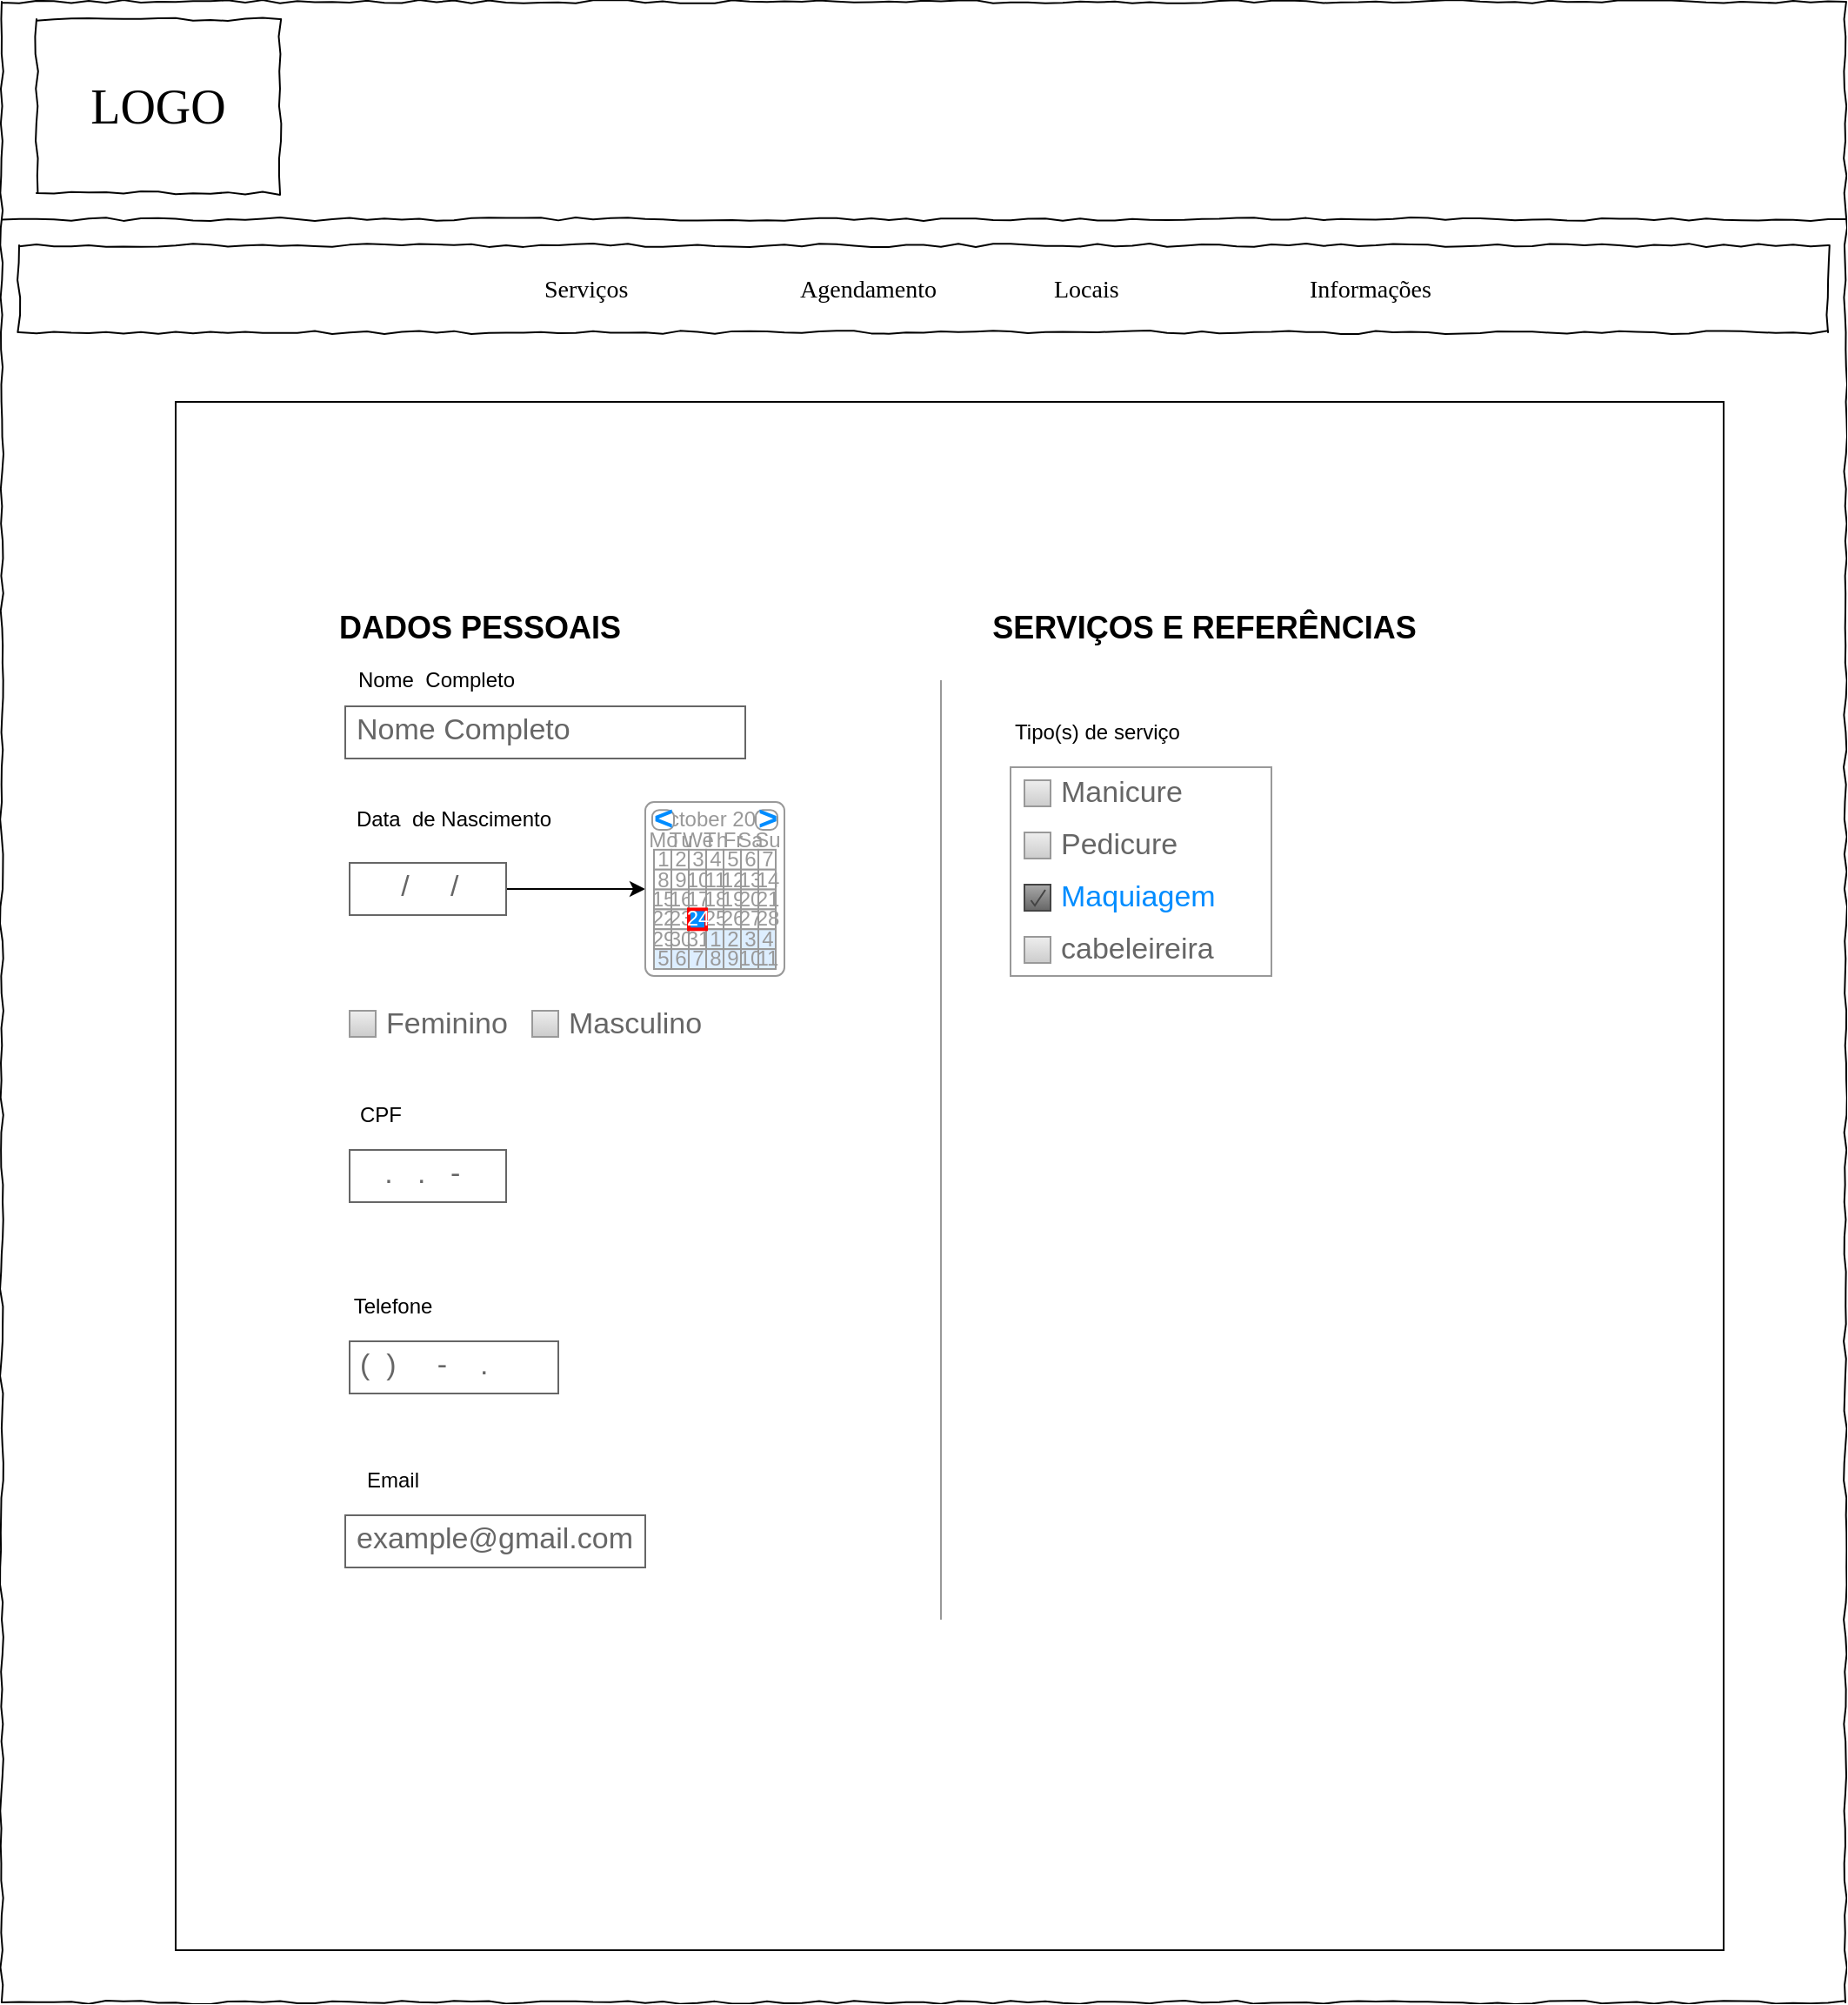 <mxfile version="12.8.8" type="github">
  <diagram name="Page-1" id="03018318-947c-dd8e-b7a3-06fadd420f32">
    <mxGraphModel dx="1108" dy="482" grid="1" gridSize="10" guides="1" tooltips="1" connect="1" arrows="1" fold="1" page="1" pageScale="1" pageWidth="1100" pageHeight="850" background="#ffffff" math="0" shadow="0">
      <root>
        <mxCell id="0" />
        <mxCell id="1" parent="0" />
        <mxCell id="677b7b8949515195-1" value="" style="whiteSpace=wrap;html=1;rounded=0;shadow=0;labelBackgroundColor=none;strokeColor=#000000;strokeWidth=1;fillColor=none;fontFamily=Verdana;fontSize=12;fontColor=#000000;align=center;comic=1;" parent="1" vertex="1">
          <mxGeometry x="20" y="20" width="1060" height="1150" as="geometry" />
        </mxCell>
        <mxCell id="677b7b8949515195-2" value="LOGO" style="whiteSpace=wrap;html=1;rounded=0;shadow=0;labelBackgroundColor=none;strokeWidth=1;fontFamily=Verdana;fontSize=28;align=center;comic=1;" parent="1" vertex="1">
          <mxGeometry x="40" y="30" width="140" height="100" as="geometry" />
        </mxCell>
        <mxCell id="677b7b8949515195-9" value="" style="line;strokeWidth=1;html=1;rounded=0;shadow=0;labelBackgroundColor=none;fillColor=none;fontFamily=Verdana;fontSize=14;fontColor=#000000;align=center;comic=1;" parent="1" vertex="1">
          <mxGeometry x="20" y="140" width="1060" height="10" as="geometry" />
        </mxCell>
        <mxCell id="677b7b8949515195-10" value="" style="whiteSpace=wrap;html=1;rounded=0;shadow=0;labelBackgroundColor=none;strokeWidth=1;fillColor=none;fontFamily=Verdana;fontSize=12;align=center;comic=1;" parent="1" vertex="1">
          <mxGeometry x="30" y="160" width="1040" height="50" as="geometry" />
        </mxCell>
        <mxCell id="677b7b8949515195-11" value="Serviços&lt;br&gt;" style="text;html=1;points=[];align=left;verticalAlign=top;spacingTop=-4;fontSize=14;fontFamily=Verdana" parent="1" vertex="1">
          <mxGeometry x="330" y="175" width="60" height="20" as="geometry" />
        </mxCell>
        <mxCell id="677b7b8949515195-12" value="Agendamento" style="text;html=1;points=[];align=left;verticalAlign=top;spacingTop=-4;fontSize=14;fontFamily=Verdana" parent="1" vertex="1">
          <mxGeometry x="477" y="175" width="60" height="20" as="geometry" />
        </mxCell>
        <mxCell id="677b7b8949515195-13" value="Locais&lt;br&gt;" style="text;html=1;points=[];align=left;verticalAlign=top;spacingTop=-4;fontSize=14;fontFamily=Verdana" parent="1" vertex="1">
          <mxGeometry x="623" y="175" width="60" height="20" as="geometry" />
        </mxCell>
        <mxCell id="677b7b8949515195-14" value="Informações" style="text;html=1;points=[];align=left;verticalAlign=top;spacingTop=-4;fontSize=14;fontFamily=Verdana" parent="1" vertex="1">
          <mxGeometry x="770" y="175" width="60" height="20" as="geometry" />
        </mxCell>
        <mxCell id="rPj-FdVWAdJT3VnD7qgL-2" value="" style="whiteSpace=wrap;html=1;aspect=fixed;" vertex="1" parent="1">
          <mxGeometry x="120" y="250" width="890" height="890" as="geometry" />
        </mxCell>
        <mxCell id="rPj-FdVWAdJT3VnD7qgL-29" value="Masculino&lt;br&gt;" style="strokeWidth=1;shadow=0;dashed=0;align=center;html=1;shape=mxgraph.mockup.forms.rrect;rSize=0;fillColor=#eeeeee;strokeColor=#999999;gradientColor=#cccccc;align=left;spacingLeft=4;fontSize=17;fontColor=#666666;labelPosition=right;" vertex="1" parent="1">
          <mxGeometry x="325" y="600" width="15" height="15" as="geometry" />
        </mxCell>
        <mxCell id="rPj-FdVWAdJT3VnD7qgL-18" value="Feminino&lt;br&gt;" style="strokeWidth=1;shadow=0;dashed=0;align=center;html=1;shape=mxgraph.mockup.forms.rrect;rSize=0;fillColor=#eeeeee;strokeColor=#999999;gradientColor=#cccccc;align=left;spacingLeft=4;fontSize=17;fontColor=#666666;labelPosition=right;" vertex="1" parent="1">
          <mxGeometry x="220" y="600" width="15" height="15" as="geometry" />
        </mxCell>
        <mxCell id="rPj-FdVWAdJT3VnD7qgL-22" value="Nome Completo" style="strokeWidth=1;shadow=0;dashed=0;align=center;html=1;shape=mxgraph.mockup.text.textBox;fontColor=#666666;align=left;fontSize=17;spacingLeft=4;spacingTop=-3;strokeColor=#666666;mainText=" vertex="1" parent="1">
          <mxGeometry x="217.5" y="425" width="230" height="30" as="geometry" />
        </mxCell>
        <mxCell id="rPj-FdVWAdJT3VnD7qgL-28" value="Nome&amp;nbsp; Completo" style="text;html=1;strokeColor=none;fillColor=none;align=center;verticalAlign=middle;whiteSpace=wrap;rounded=0;" vertex="1" parent="1">
          <mxGeometry x="200" y="390" width="140" height="40" as="geometry" />
        </mxCell>
        <mxCell id="rPj-FdVWAdJT3VnD7qgL-31" value="Data&amp;nbsp; de Nascimento&lt;br&gt;" style="text;html=1;strokeColor=none;fillColor=none;align=center;verticalAlign=middle;whiteSpace=wrap;rounded=0;" vertex="1" parent="1">
          <mxGeometry x="220" y="480" width="120" height="20" as="geometry" />
        </mxCell>
        <mxCell id="rPj-FdVWAdJT3VnD7qgL-32" value="CPF" style="text;html=1;strokeColor=none;fillColor=none;align=center;verticalAlign=middle;whiteSpace=wrap;rounded=0;" vertex="1" parent="1">
          <mxGeometry x="217.5" y="650" width="40" height="20" as="geometry" />
        </mxCell>
        <mxCell id="rPj-FdVWAdJT3VnD7qgL-88" value="" style="edgeStyle=orthogonalEdgeStyle;rounded=0;orthogonalLoop=1;jettySize=auto;html=1;" edge="1" parent="1" source="rPj-FdVWAdJT3VnD7qgL-33" target="rPj-FdVWAdJT3VnD7qgL-34">
          <mxGeometry relative="1" as="geometry" />
        </mxCell>
        <mxCell id="rPj-FdVWAdJT3VnD7qgL-33" value="&amp;nbsp; &amp;nbsp; &amp;nbsp;/&amp;nbsp; &amp;nbsp; &amp;nbsp;/" style="strokeWidth=1;shadow=0;dashed=0;align=center;html=1;shape=mxgraph.mockup.text.textBox;fontColor=#666666;align=left;fontSize=17;spacingLeft=4;spacingTop=-3;strokeColor=#666666;mainText=" vertex="1" parent="1">
          <mxGeometry x="220" y="515" width="90" height="30" as="geometry" />
        </mxCell>
        <mxCell id="rPj-FdVWAdJT3VnD7qgL-34" value="" style="strokeWidth=1;shadow=0;dashed=0;align=center;html=1;shape=mxgraph.mockup.forms.rrect;rSize=5;strokeColor=#999999;fillColor=#ffffff;" vertex="1" parent="1">
          <mxGeometry x="390" y="480" width="80" height="100" as="geometry" />
        </mxCell>
        <mxCell id="rPj-FdVWAdJT3VnD7qgL-35" value="October 2014" style="strokeWidth=1;shadow=0;dashed=0;align=center;html=1;shape=mxgraph.mockup.forms.anchor;fontColor=#999999;" vertex="1" parent="rPj-FdVWAdJT3VnD7qgL-34">
          <mxGeometry x="15" y="4.571" width="50" height="11.429" as="geometry" />
        </mxCell>
        <mxCell id="rPj-FdVWAdJT3VnD7qgL-36" value="&lt;" style="strokeWidth=1;shadow=0;dashed=0;align=center;html=1;shape=mxgraph.mockup.forms.rrect;rSize=4;strokeColor=#999999;fontColor=#008cff;fontSize=19;fontStyle=1;" vertex="1" parent="rPj-FdVWAdJT3VnD7qgL-34">
          <mxGeometry x="4" y="4.571" width="12.5" height="11.429" as="geometry" />
        </mxCell>
        <mxCell id="rPj-FdVWAdJT3VnD7qgL-37" value="&gt;" style="strokeWidth=1;shadow=0;dashed=0;align=center;html=1;shape=mxgraph.mockup.forms.rrect;rSize=4;strokeColor=#999999;fontColor=#008cff;fontSize=19;fontStyle=1;" vertex="1" parent="rPj-FdVWAdJT3VnD7qgL-34">
          <mxGeometry x="63.5" y="4.571" width="12.5" height="11.429" as="geometry" />
        </mxCell>
        <mxCell id="rPj-FdVWAdJT3VnD7qgL-38" value="Mo" style="strokeWidth=1;shadow=0;dashed=0;align=center;html=1;shape=mxgraph.mockup.forms.anchor;fontColor=#999999;" vertex="1" parent="rPj-FdVWAdJT3VnD7qgL-34">
          <mxGeometry x="5" y="16" width="10" height="11.429" as="geometry" />
        </mxCell>
        <mxCell id="rPj-FdVWAdJT3VnD7qgL-39" value="Tu" style="strokeWidth=1;shadow=0;dashed=0;align=center;html=1;shape=mxgraph.mockup.forms.anchor;fontColor=#999999;" vertex="1" parent="rPj-FdVWAdJT3VnD7qgL-34">
          <mxGeometry x="15" y="16" width="10" height="11.429" as="geometry" />
        </mxCell>
        <mxCell id="rPj-FdVWAdJT3VnD7qgL-40" value="We" style="strokeWidth=1;shadow=0;dashed=0;align=center;html=1;shape=mxgraph.mockup.forms.anchor;fontColor=#999999;" vertex="1" parent="rPj-FdVWAdJT3VnD7qgL-34">
          <mxGeometry x="25" y="16" width="10" height="11.429" as="geometry" />
        </mxCell>
        <mxCell id="rPj-FdVWAdJT3VnD7qgL-41" value="Th" style="strokeWidth=1;shadow=0;dashed=0;align=center;html=1;shape=mxgraph.mockup.forms.anchor;fontColor=#999999;" vertex="1" parent="rPj-FdVWAdJT3VnD7qgL-34">
          <mxGeometry x="35" y="16" width="10" height="11.429" as="geometry" />
        </mxCell>
        <mxCell id="rPj-FdVWAdJT3VnD7qgL-42" value="Fr" style="strokeWidth=1;shadow=0;dashed=0;align=center;html=1;shape=mxgraph.mockup.forms.anchor;fontColor=#999999;" vertex="1" parent="rPj-FdVWAdJT3VnD7qgL-34">
          <mxGeometry x="45" y="16" width="10" height="11.429" as="geometry" />
        </mxCell>
        <mxCell id="rPj-FdVWAdJT3VnD7qgL-43" value="Sa" style="strokeWidth=1;shadow=0;dashed=0;align=center;html=1;shape=mxgraph.mockup.forms.anchor;fontColor=#999999;" vertex="1" parent="rPj-FdVWAdJT3VnD7qgL-34">
          <mxGeometry x="55" y="16" width="10" height="11.429" as="geometry" />
        </mxCell>
        <mxCell id="rPj-FdVWAdJT3VnD7qgL-44" value="Su" style="strokeWidth=1;shadow=0;dashed=0;align=center;html=1;shape=mxgraph.mockup.forms.anchor;fontColor=#999999;" vertex="1" parent="rPj-FdVWAdJT3VnD7qgL-34">
          <mxGeometry x="65" y="16" width="10" height="11.429" as="geometry" />
        </mxCell>
        <mxCell id="rPj-FdVWAdJT3VnD7qgL-45" value="1" style="strokeWidth=1;shadow=0;dashed=0;align=center;html=1;shape=mxgraph.mockup.forms.rrect;rSize=0;strokeColor=#999999;fontColor=#999999;" vertex="1" parent="rPj-FdVWAdJT3VnD7qgL-34">
          <mxGeometry x="5" y="27.429" width="10" height="11.429" as="geometry" />
        </mxCell>
        <mxCell id="rPj-FdVWAdJT3VnD7qgL-46" value="2" style="strokeWidth=1;shadow=0;dashed=0;align=center;html=1;shape=mxgraph.mockup.forms.rrect;rSize=0;strokeColor=#999999;fontColor=#999999;" vertex="1" parent="rPj-FdVWAdJT3VnD7qgL-34">
          <mxGeometry x="15" y="27.429" width="10" height="11.429" as="geometry" />
        </mxCell>
        <mxCell id="rPj-FdVWAdJT3VnD7qgL-47" value="3" style="strokeWidth=1;shadow=0;dashed=0;align=center;html=1;shape=mxgraph.mockup.forms.rrect;rSize=0;strokeColor=#999999;fontColor=#999999;" vertex="1" parent="rPj-FdVWAdJT3VnD7qgL-34">
          <mxGeometry x="25" y="27.429" width="10" height="11.429" as="geometry" />
        </mxCell>
        <mxCell id="rPj-FdVWAdJT3VnD7qgL-48" value="4" style="strokeWidth=1;shadow=0;dashed=0;align=center;html=1;shape=mxgraph.mockup.forms.rrect;rSize=0;strokeColor=#999999;fontColor=#999999;" vertex="1" parent="rPj-FdVWAdJT3VnD7qgL-34">
          <mxGeometry x="35" y="27.429" width="10" height="11.429" as="geometry" />
        </mxCell>
        <mxCell id="rPj-FdVWAdJT3VnD7qgL-49" value="5" style="strokeWidth=1;shadow=0;dashed=0;align=center;html=1;shape=mxgraph.mockup.forms.rrect;rSize=0;strokeColor=#999999;fontColor=#999999;" vertex="1" parent="rPj-FdVWAdJT3VnD7qgL-34">
          <mxGeometry x="45" y="27.429" width="10" height="11.429" as="geometry" />
        </mxCell>
        <mxCell id="rPj-FdVWAdJT3VnD7qgL-50" value="6" style="strokeWidth=1;shadow=0;dashed=0;align=center;html=1;shape=mxgraph.mockup.forms.rrect;rSize=0;strokeColor=#999999;fontColor=#999999;" vertex="1" parent="rPj-FdVWAdJT3VnD7qgL-34">
          <mxGeometry x="55" y="27.429" width="10" height="11.429" as="geometry" />
        </mxCell>
        <mxCell id="rPj-FdVWAdJT3VnD7qgL-51" value="7" style="strokeWidth=1;shadow=0;dashed=0;align=center;html=1;shape=mxgraph.mockup.forms.rrect;rSize=0;strokeColor=#999999;fontColor=#999999;" vertex="1" parent="rPj-FdVWAdJT3VnD7qgL-34">
          <mxGeometry x="65" y="27.429" width="10" height="11.429" as="geometry" />
        </mxCell>
        <mxCell id="rPj-FdVWAdJT3VnD7qgL-52" value="8" style="strokeWidth=1;shadow=0;dashed=0;align=center;html=1;shape=mxgraph.mockup.forms.rrect;rSize=0;strokeColor=#999999;fontColor=#999999;" vertex="1" parent="rPj-FdVWAdJT3VnD7qgL-34">
          <mxGeometry x="5" y="38.857" width="10" height="11.429" as="geometry" />
        </mxCell>
        <mxCell id="rPj-FdVWAdJT3VnD7qgL-53" value="9" style="strokeWidth=1;shadow=0;dashed=0;align=center;html=1;shape=mxgraph.mockup.forms.rrect;rSize=0;strokeColor=#999999;fontColor=#999999;" vertex="1" parent="rPj-FdVWAdJT3VnD7qgL-34">
          <mxGeometry x="15" y="38.857" width="10" height="11.429" as="geometry" />
        </mxCell>
        <mxCell id="rPj-FdVWAdJT3VnD7qgL-54" value="10" style="strokeWidth=1;shadow=0;dashed=0;align=center;html=1;shape=mxgraph.mockup.forms.rrect;rSize=0;strokeColor=#999999;fontColor=#999999;" vertex="1" parent="rPj-FdVWAdJT3VnD7qgL-34">
          <mxGeometry x="25" y="38.857" width="10" height="11.429" as="geometry" />
        </mxCell>
        <mxCell id="rPj-FdVWAdJT3VnD7qgL-55" value="11" style="strokeWidth=1;shadow=0;dashed=0;align=center;html=1;shape=mxgraph.mockup.forms.rrect;rSize=0;strokeColor=#999999;fontColor=#999999;" vertex="1" parent="rPj-FdVWAdJT3VnD7qgL-34">
          <mxGeometry x="35" y="38.857" width="10" height="11.429" as="geometry" />
        </mxCell>
        <mxCell id="rPj-FdVWAdJT3VnD7qgL-56" value="12" style="strokeWidth=1;shadow=0;dashed=0;align=center;html=1;shape=mxgraph.mockup.forms.rrect;rSize=0;strokeColor=#999999;fontColor=#999999;" vertex="1" parent="rPj-FdVWAdJT3VnD7qgL-34">
          <mxGeometry x="45" y="38.857" width="10" height="11.429" as="geometry" />
        </mxCell>
        <mxCell id="rPj-FdVWAdJT3VnD7qgL-57" value="13" style="strokeWidth=1;shadow=0;dashed=0;align=center;html=1;shape=mxgraph.mockup.forms.rrect;rSize=0;strokeColor=#999999;fontColor=#999999;" vertex="1" parent="rPj-FdVWAdJT3VnD7qgL-34">
          <mxGeometry x="55" y="38.857" width="10" height="11.429" as="geometry" />
        </mxCell>
        <mxCell id="rPj-FdVWAdJT3VnD7qgL-58" value="14" style="strokeWidth=1;shadow=0;dashed=0;align=center;html=1;shape=mxgraph.mockup.forms.rrect;rSize=0;strokeColor=#999999;fontColor=#999999;" vertex="1" parent="rPj-FdVWAdJT3VnD7qgL-34">
          <mxGeometry x="65" y="38.857" width="10" height="11.429" as="geometry" />
        </mxCell>
        <mxCell id="rPj-FdVWAdJT3VnD7qgL-59" value="15" style="strokeWidth=1;shadow=0;dashed=0;align=center;html=1;shape=mxgraph.mockup.forms.rrect;rSize=0;strokeColor=#999999;fontColor=#999999;" vertex="1" parent="rPj-FdVWAdJT3VnD7qgL-34">
          <mxGeometry x="5" y="50.286" width="10" height="11.429" as="geometry" />
        </mxCell>
        <mxCell id="rPj-FdVWAdJT3VnD7qgL-60" value="16" style="strokeWidth=1;shadow=0;dashed=0;align=center;html=1;shape=mxgraph.mockup.forms.rrect;rSize=0;strokeColor=#999999;fontColor=#999999;" vertex="1" parent="rPj-FdVWAdJT3VnD7qgL-34">
          <mxGeometry x="15" y="50.286" width="10" height="11.429" as="geometry" />
        </mxCell>
        <mxCell id="rPj-FdVWAdJT3VnD7qgL-61" value="17" style="strokeWidth=1;shadow=0;dashed=0;align=center;html=1;shape=mxgraph.mockup.forms.rrect;rSize=0;strokeColor=#999999;fontColor=#999999;" vertex="1" parent="rPj-FdVWAdJT3VnD7qgL-34">
          <mxGeometry x="25" y="50.286" width="10" height="11.429" as="geometry" />
        </mxCell>
        <mxCell id="rPj-FdVWAdJT3VnD7qgL-62" value="18" style="strokeWidth=1;shadow=0;dashed=0;align=center;html=1;shape=mxgraph.mockup.forms.rrect;rSize=0;strokeColor=#999999;fontColor=#999999;" vertex="1" parent="rPj-FdVWAdJT3VnD7qgL-34">
          <mxGeometry x="35" y="50.286" width="10" height="11.429" as="geometry" />
        </mxCell>
        <mxCell id="rPj-FdVWAdJT3VnD7qgL-63" value="19" style="strokeWidth=1;shadow=0;dashed=0;align=center;html=1;shape=mxgraph.mockup.forms.rrect;rSize=0;strokeColor=#999999;fontColor=#999999;" vertex="1" parent="rPj-FdVWAdJT3VnD7qgL-34">
          <mxGeometry x="45" y="50.286" width="10" height="11.429" as="geometry" />
        </mxCell>
        <mxCell id="rPj-FdVWAdJT3VnD7qgL-64" value="20" style="strokeWidth=1;shadow=0;dashed=0;align=center;html=1;shape=mxgraph.mockup.forms.rrect;rSize=0;strokeColor=#999999;fontColor=#999999;" vertex="1" parent="rPj-FdVWAdJT3VnD7qgL-34">
          <mxGeometry x="55" y="50.286" width="10" height="11.429" as="geometry" />
        </mxCell>
        <mxCell id="rPj-FdVWAdJT3VnD7qgL-65" value="21" style="strokeWidth=1;shadow=0;dashed=0;align=center;html=1;shape=mxgraph.mockup.forms.rrect;rSize=0;strokeColor=#999999;fontColor=#999999;" vertex="1" parent="rPj-FdVWAdJT3VnD7qgL-34">
          <mxGeometry x="65" y="50.286" width="10" height="11.429" as="geometry" />
        </mxCell>
        <mxCell id="rPj-FdVWAdJT3VnD7qgL-66" value="22" style="strokeWidth=1;shadow=0;dashed=0;align=center;html=1;shape=mxgraph.mockup.forms.rrect;rSize=0;strokeColor=#999999;fontColor=#999999;" vertex="1" parent="rPj-FdVWAdJT3VnD7qgL-34">
          <mxGeometry x="5" y="61.714" width="10" height="11.429" as="geometry" />
        </mxCell>
        <mxCell id="rPj-FdVWAdJT3VnD7qgL-67" value="23" style="strokeWidth=1;shadow=0;dashed=0;align=center;html=1;shape=mxgraph.mockup.forms.rrect;rSize=0;strokeColor=#999999;fontColor=#999999;" vertex="1" parent="rPj-FdVWAdJT3VnD7qgL-34">
          <mxGeometry x="15" y="61.714" width="10" height="11.429" as="geometry" />
        </mxCell>
        <mxCell id="rPj-FdVWAdJT3VnD7qgL-68" value="25" style="strokeWidth=1;shadow=0;dashed=0;align=center;html=1;shape=mxgraph.mockup.forms.rrect;rSize=0;strokeColor=#999999;fontColor=#999999;" vertex="1" parent="rPj-FdVWAdJT3VnD7qgL-34">
          <mxGeometry x="35" y="61.714" width="10" height="11.429" as="geometry" />
        </mxCell>
        <mxCell id="rPj-FdVWAdJT3VnD7qgL-69" value="26" style="strokeWidth=1;shadow=0;dashed=0;align=center;html=1;shape=mxgraph.mockup.forms.rrect;rSize=0;strokeColor=#999999;fontColor=#999999;" vertex="1" parent="rPj-FdVWAdJT3VnD7qgL-34">
          <mxGeometry x="45" y="61.714" width="10" height="11.429" as="geometry" />
        </mxCell>
        <mxCell id="rPj-FdVWAdJT3VnD7qgL-70" value="27" style="strokeWidth=1;shadow=0;dashed=0;align=center;html=1;shape=mxgraph.mockup.forms.rrect;rSize=0;strokeColor=#999999;fontColor=#999999;" vertex="1" parent="rPj-FdVWAdJT3VnD7qgL-34">
          <mxGeometry x="55" y="61.714" width="10" height="11.429" as="geometry" />
        </mxCell>
        <mxCell id="rPj-FdVWAdJT3VnD7qgL-71" value="28" style="strokeWidth=1;shadow=0;dashed=0;align=center;html=1;shape=mxgraph.mockup.forms.rrect;rSize=0;strokeColor=#999999;fontColor=#999999;" vertex="1" parent="rPj-FdVWAdJT3VnD7qgL-34">
          <mxGeometry x="65" y="61.714" width="10" height="11.429" as="geometry" />
        </mxCell>
        <mxCell id="rPj-FdVWAdJT3VnD7qgL-72" value="29" style="strokeWidth=1;shadow=0;dashed=0;align=center;html=1;shape=mxgraph.mockup.forms.rrect;rSize=0;strokeColor=#999999;fontColor=#999999;" vertex="1" parent="rPj-FdVWAdJT3VnD7qgL-34">
          <mxGeometry x="5" y="73.143" width="10" height="11.429" as="geometry" />
        </mxCell>
        <mxCell id="rPj-FdVWAdJT3VnD7qgL-73" value="30" style="strokeWidth=1;shadow=0;dashed=0;align=center;html=1;shape=mxgraph.mockup.forms.rrect;rSize=0;strokeColor=#999999;fontColor=#999999;" vertex="1" parent="rPj-FdVWAdJT3VnD7qgL-34">
          <mxGeometry x="15" y="73.143" width="10" height="11.429" as="geometry" />
        </mxCell>
        <mxCell id="rPj-FdVWAdJT3VnD7qgL-74" value="31" style="strokeWidth=1;shadow=0;dashed=0;align=center;html=1;shape=mxgraph.mockup.forms.rrect;rSize=0;strokeColor=#999999;fontColor=#999999;" vertex="1" parent="rPj-FdVWAdJT3VnD7qgL-34">
          <mxGeometry x="25" y="73.143" width="10" height="11.429" as="geometry" />
        </mxCell>
        <mxCell id="rPj-FdVWAdJT3VnD7qgL-75" value="1" style="strokeWidth=1;shadow=0;dashed=0;align=center;html=1;shape=mxgraph.mockup.forms.rrect;rSize=0;strokeColor=#999999;fontColor=#999999;fillColor=#ddeeff;" vertex="1" parent="rPj-FdVWAdJT3VnD7qgL-34">
          <mxGeometry x="35" y="73.143" width="10" height="11.429" as="geometry" />
        </mxCell>
        <mxCell id="rPj-FdVWAdJT3VnD7qgL-76" value="2" style="strokeWidth=1;shadow=0;dashed=0;align=center;html=1;shape=mxgraph.mockup.forms.rrect;rSize=0;strokeColor=#999999;fontColor=#999999;fillColor=#ddeeff;" vertex="1" parent="rPj-FdVWAdJT3VnD7qgL-34">
          <mxGeometry x="45" y="73.143" width="10" height="11.429" as="geometry" />
        </mxCell>
        <mxCell id="rPj-FdVWAdJT3VnD7qgL-77" value="3" style="strokeWidth=1;shadow=0;dashed=0;align=center;html=1;shape=mxgraph.mockup.forms.rrect;rSize=0;strokeColor=#999999;fontColor=#999999;fillColor=#ddeeff;" vertex="1" parent="rPj-FdVWAdJT3VnD7qgL-34">
          <mxGeometry x="55" y="73.143" width="10" height="11.429" as="geometry" />
        </mxCell>
        <mxCell id="rPj-FdVWAdJT3VnD7qgL-78" value="4" style="strokeWidth=1;shadow=0;dashed=0;align=center;html=1;shape=mxgraph.mockup.forms.rrect;rSize=0;strokeColor=#999999;fontColor=#999999;fillColor=#ddeeff;" vertex="1" parent="rPj-FdVWAdJT3VnD7qgL-34">
          <mxGeometry x="65" y="73.143" width="10" height="11.429" as="geometry" />
        </mxCell>
        <mxCell id="rPj-FdVWAdJT3VnD7qgL-79" value="5" style="strokeWidth=1;shadow=0;dashed=0;align=center;html=1;shape=mxgraph.mockup.forms.rrect;rSize=0;strokeColor=#999999;fontColor=#999999;fillColor=#ddeeff;" vertex="1" parent="rPj-FdVWAdJT3VnD7qgL-34">
          <mxGeometry x="5" y="84.571" width="10" height="11.429" as="geometry" />
        </mxCell>
        <mxCell id="rPj-FdVWAdJT3VnD7qgL-80" value="6" style="strokeWidth=1;shadow=0;dashed=0;align=center;html=1;shape=mxgraph.mockup.forms.rrect;rSize=0;strokeColor=#999999;fontColor=#999999;fillColor=#ddeeff;" vertex="1" parent="rPj-FdVWAdJT3VnD7qgL-34">
          <mxGeometry x="15" y="84.571" width="10" height="11.429" as="geometry" />
        </mxCell>
        <mxCell id="rPj-FdVWAdJT3VnD7qgL-81" value="7" style="strokeWidth=1;shadow=0;dashed=0;align=center;html=1;shape=mxgraph.mockup.forms.rrect;rSize=0;strokeColor=#999999;fontColor=#999999;fillColor=#ddeeff;" vertex="1" parent="rPj-FdVWAdJT3VnD7qgL-34">
          <mxGeometry x="25" y="84.571" width="10" height="11.429" as="geometry" />
        </mxCell>
        <mxCell id="rPj-FdVWAdJT3VnD7qgL-82" value="8" style="strokeWidth=1;shadow=0;dashed=0;align=center;html=1;shape=mxgraph.mockup.forms.rrect;rSize=0;strokeColor=#999999;fontColor=#999999;fillColor=#ddeeff;" vertex="1" parent="rPj-FdVWAdJT3VnD7qgL-34">
          <mxGeometry x="35" y="84.571" width="10" height="11.429" as="geometry" />
        </mxCell>
        <mxCell id="rPj-FdVWAdJT3VnD7qgL-83" value="9" style="strokeWidth=1;shadow=0;dashed=0;align=center;html=1;shape=mxgraph.mockup.forms.rrect;rSize=0;strokeColor=#999999;fontColor=#999999;fillColor=#ddeeff;" vertex="1" parent="rPj-FdVWAdJT3VnD7qgL-34">
          <mxGeometry x="45" y="84.571" width="10" height="11.429" as="geometry" />
        </mxCell>
        <mxCell id="rPj-FdVWAdJT3VnD7qgL-84" value="10" style="strokeWidth=1;shadow=0;dashed=0;align=center;html=1;shape=mxgraph.mockup.forms.rrect;rSize=0;strokeColor=#999999;fontColor=#999999;fillColor=#ddeeff;" vertex="1" parent="rPj-FdVWAdJT3VnD7qgL-34">
          <mxGeometry x="55" y="84.571" width="10" height="11.429" as="geometry" />
        </mxCell>
        <mxCell id="rPj-FdVWAdJT3VnD7qgL-85" value="11" style="strokeWidth=1;shadow=0;dashed=0;align=center;html=1;shape=mxgraph.mockup.forms.rrect;rSize=0;strokeColor=#999999;fontColor=#999999;fillColor=#ddeeff;" vertex="1" parent="rPj-FdVWAdJT3VnD7qgL-34">
          <mxGeometry x="65" y="84.571" width="10" height="11.429" as="geometry" />
        </mxCell>
        <mxCell id="rPj-FdVWAdJT3VnD7qgL-86" value="24" style="strokeWidth=1;shadow=0;dashed=0;align=center;html=1;shape=mxgraph.mockup.forms.rrect;rSize=0;strokeColor=#ff0000;fontColor=#ffffff;strokeWidth=2;fillColor=#008cff;" vertex="1" parent="rPj-FdVWAdJT3VnD7qgL-34">
          <mxGeometry x="25" y="61.714" width="10" height="11.429" as="geometry" />
        </mxCell>
        <mxCell id="rPj-FdVWAdJT3VnD7qgL-89" value="&amp;nbsp; &amp;nbsp;.&amp;nbsp; &amp;nbsp;.&amp;nbsp; &amp;nbsp;-" style="strokeWidth=1;shadow=0;dashed=0;align=center;html=1;shape=mxgraph.mockup.text.textBox;fontColor=#666666;align=left;fontSize=17;spacingLeft=4;spacingTop=-3;strokeColor=#666666;mainText=" vertex="1" parent="1">
          <mxGeometry x="220" y="680" width="90" height="30" as="geometry" />
        </mxCell>
        <mxCell id="rPj-FdVWAdJT3VnD7qgL-94" value="&lt;font style=&quot;font-size: 18px&quot;&gt;&lt;b&gt;DADOS PESSOAIS&lt;/b&gt;&lt;/font&gt;" style="text;html=1;strokeColor=none;fillColor=none;align=center;verticalAlign=middle;whiteSpace=wrap;rounded=0;" vertex="1" parent="1">
          <mxGeometry x="190" y="350" width="210" height="60" as="geometry" />
        </mxCell>
        <mxCell id="rPj-FdVWAdJT3VnD7qgL-95" value="Telefone" style="text;html=1;strokeColor=none;fillColor=none;align=center;verticalAlign=middle;whiteSpace=wrap;rounded=0;" vertex="1" parent="1">
          <mxGeometry x="200" y="760" width="90" height="20" as="geometry" />
        </mxCell>
        <mxCell id="rPj-FdVWAdJT3VnD7qgL-98" value="(&amp;nbsp; )&amp;nbsp; &amp;nbsp; &amp;nbsp;-&amp;nbsp; &amp;nbsp; ." style="strokeWidth=1;shadow=0;dashed=0;align=center;html=1;shape=mxgraph.mockup.text.textBox;fontColor=#666666;align=left;fontSize=17;spacingLeft=4;spacingTop=-3;strokeColor=#666666;mainText=" vertex="1" parent="1">
          <mxGeometry x="220" y="790" width="120" height="30" as="geometry" />
        </mxCell>
        <mxCell id="rPj-FdVWAdJT3VnD7qgL-101" value="" style="verticalLabelPosition=bottom;shadow=0;dashed=0;align=center;html=1;verticalAlign=top;strokeWidth=1;shape=mxgraph.mockup.markup.line;strokeColor=#999999;direction=north;" vertex="1" parent="1">
          <mxGeometry x="550" y="410" width="20" height="540" as="geometry" />
        </mxCell>
        <mxCell id="rPj-FdVWAdJT3VnD7qgL-102" value="Email" style="text;html=1;strokeColor=none;fillColor=none;align=center;verticalAlign=middle;whiteSpace=wrap;rounded=0;" vertex="1" parent="1">
          <mxGeometry x="200" y="860" width="90" height="20" as="geometry" />
        </mxCell>
        <mxCell id="rPj-FdVWAdJT3VnD7qgL-103" value="example@gmail.com&lt;br&gt;" style="strokeWidth=1;shadow=0;dashed=0;align=center;html=1;shape=mxgraph.mockup.text.textBox;fontColor=#666666;align=left;fontSize=17;spacingLeft=4;spacingTop=-3;strokeColor=#666666;mainText=" vertex="1" parent="1">
          <mxGeometry x="217.5" y="890" width="172.5" height="30" as="geometry" />
        </mxCell>
        <mxCell id="rPj-FdVWAdJT3VnD7qgL-104" value="&lt;font style=&quot;font-size: 18px&quot;&gt;&lt;b&gt;SERVIÇOS E REFERÊNCIAS&lt;/b&gt;&lt;/font&gt;" style="text;html=1;strokeColor=none;fillColor=none;align=center;verticalAlign=middle;whiteSpace=wrap;rounded=0;" vertex="1" parent="1">
          <mxGeometry x="583" y="340" width="257" height="80" as="geometry" />
        </mxCell>
        <mxCell id="rPj-FdVWAdJT3VnD7qgL-105" value="Tipo(s) de serviço" style="text;html=1;strokeColor=none;fillColor=none;align=center;verticalAlign=middle;whiteSpace=wrap;rounded=0;" vertex="1" parent="1">
          <mxGeometry x="580" y="420" width="140" height="40" as="geometry" />
        </mxCell>
        <mxCell id="rPj-FdVWAdJT3VnD7qgL-106" value="" style="strokeWidth=1;shadow=0;dashed=0;align=center;html=1;shape=mxgraph.mockup.forms.rrect;rSize=0;strokeColor=#999999;fillColor=#ffffff;recursiveResize=0;" vertex="1" parent="1">
          <mxGeometry x="600" y="460" width="150" height="120" as="geometry" />
        </mxCell>
        <mxCell id="rPj-FdVWAdJT3VnD7qgL-107" value="Manicure" style="strokeWidth=1;shadow=0;dashed=0;align=center;html=1;shape=mxgraph.mockup.forms.rrect;rSize=0;fillColor=#eeeeee;strokeColor=#999999;gradientColor=#cccccc;align=left;spacingLeft=4;fontSize=17;fontColor=#666666;labelPosition=right;" vertex="1" parent="rPj-FdVWAdJT3VnD7qgL-106">
          <mxGeometry x="8" y="7.5" width="15" height="15" as="geometry" />
        </mxCell>
        <mxCell id="rPj-FdVWAdJT3VnD7qgL-108" value="Pedicure" style="strokeWidth=1;shadow=0;dashed=0;align=center;html=1;shape=mxgraph.mockup.forms.rrect;rSize=0;fillColor=#eeeeee;strokeColor=#999999;gradientColor=#cccccc;align=left;spacingLeft=4;fontSize=17;fontColor=#666666;labelPosition=right;" vertex="1" parent="rPj-FdVWAdJT3VnD7qgL-106">
          <mxGeometry x="8" y="37.5" width="15" height="15" as="geometry" />
        </mxCell>
        <mxCell id="rPj-FdVWAdJT3VnD7qgL-109" value="Maquiagem" style="strokeWidth=1;shadow=0;dashed=0;align=center;html=1;shape=mxgraph.mockup.forms.checkbox;rSize=0;resizable=0;fillColor=#aaaaaa;strokeColor=#444444;gradientColor=#666666;align=left;spacingLeft=4;fontSize=17;fontColor=#008cff;labelPosition=right;" vertex="1" parent="rPj-FdVWAdJT3VnD7qgL-106">
          <mxGeometry x="8" y="67.5" width="15" height="15" as="geometry" />
        </mxCell>
        <mxCell id="rPj-FdVWAdJT3VnD7qgL-110" value="cabeleireira" style="strokeWidth=1;shadow=0;dashed=0;align=center;html=1;shape=mxgraph.mockup.forms.rrect;rSize=0;fillColor=#eeeeee;strokeColor=#999999;gradientColor=#cccccc;align=left;spacingLeft=4;fontSize=17;fontColor=#666666;labelPosition=right;" vertex="1" parent="rPj-FdVWAdJT3VnD7qgL-106">
          <mxGeometry x="8" y="97.5" width="15" height="15" as="geometry" />
        </mxCell>
      </root>
    </mxGraphModel>
  </diagram>
</mxfile>
